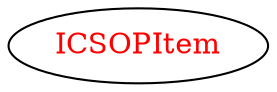 digraph dependencyGraph {
 concentrate=true;
 ranksep="2.0";
 rankdir="LR"; 
 splines="ortho";
"ICSOPItem" [fontcolor="red"];
}